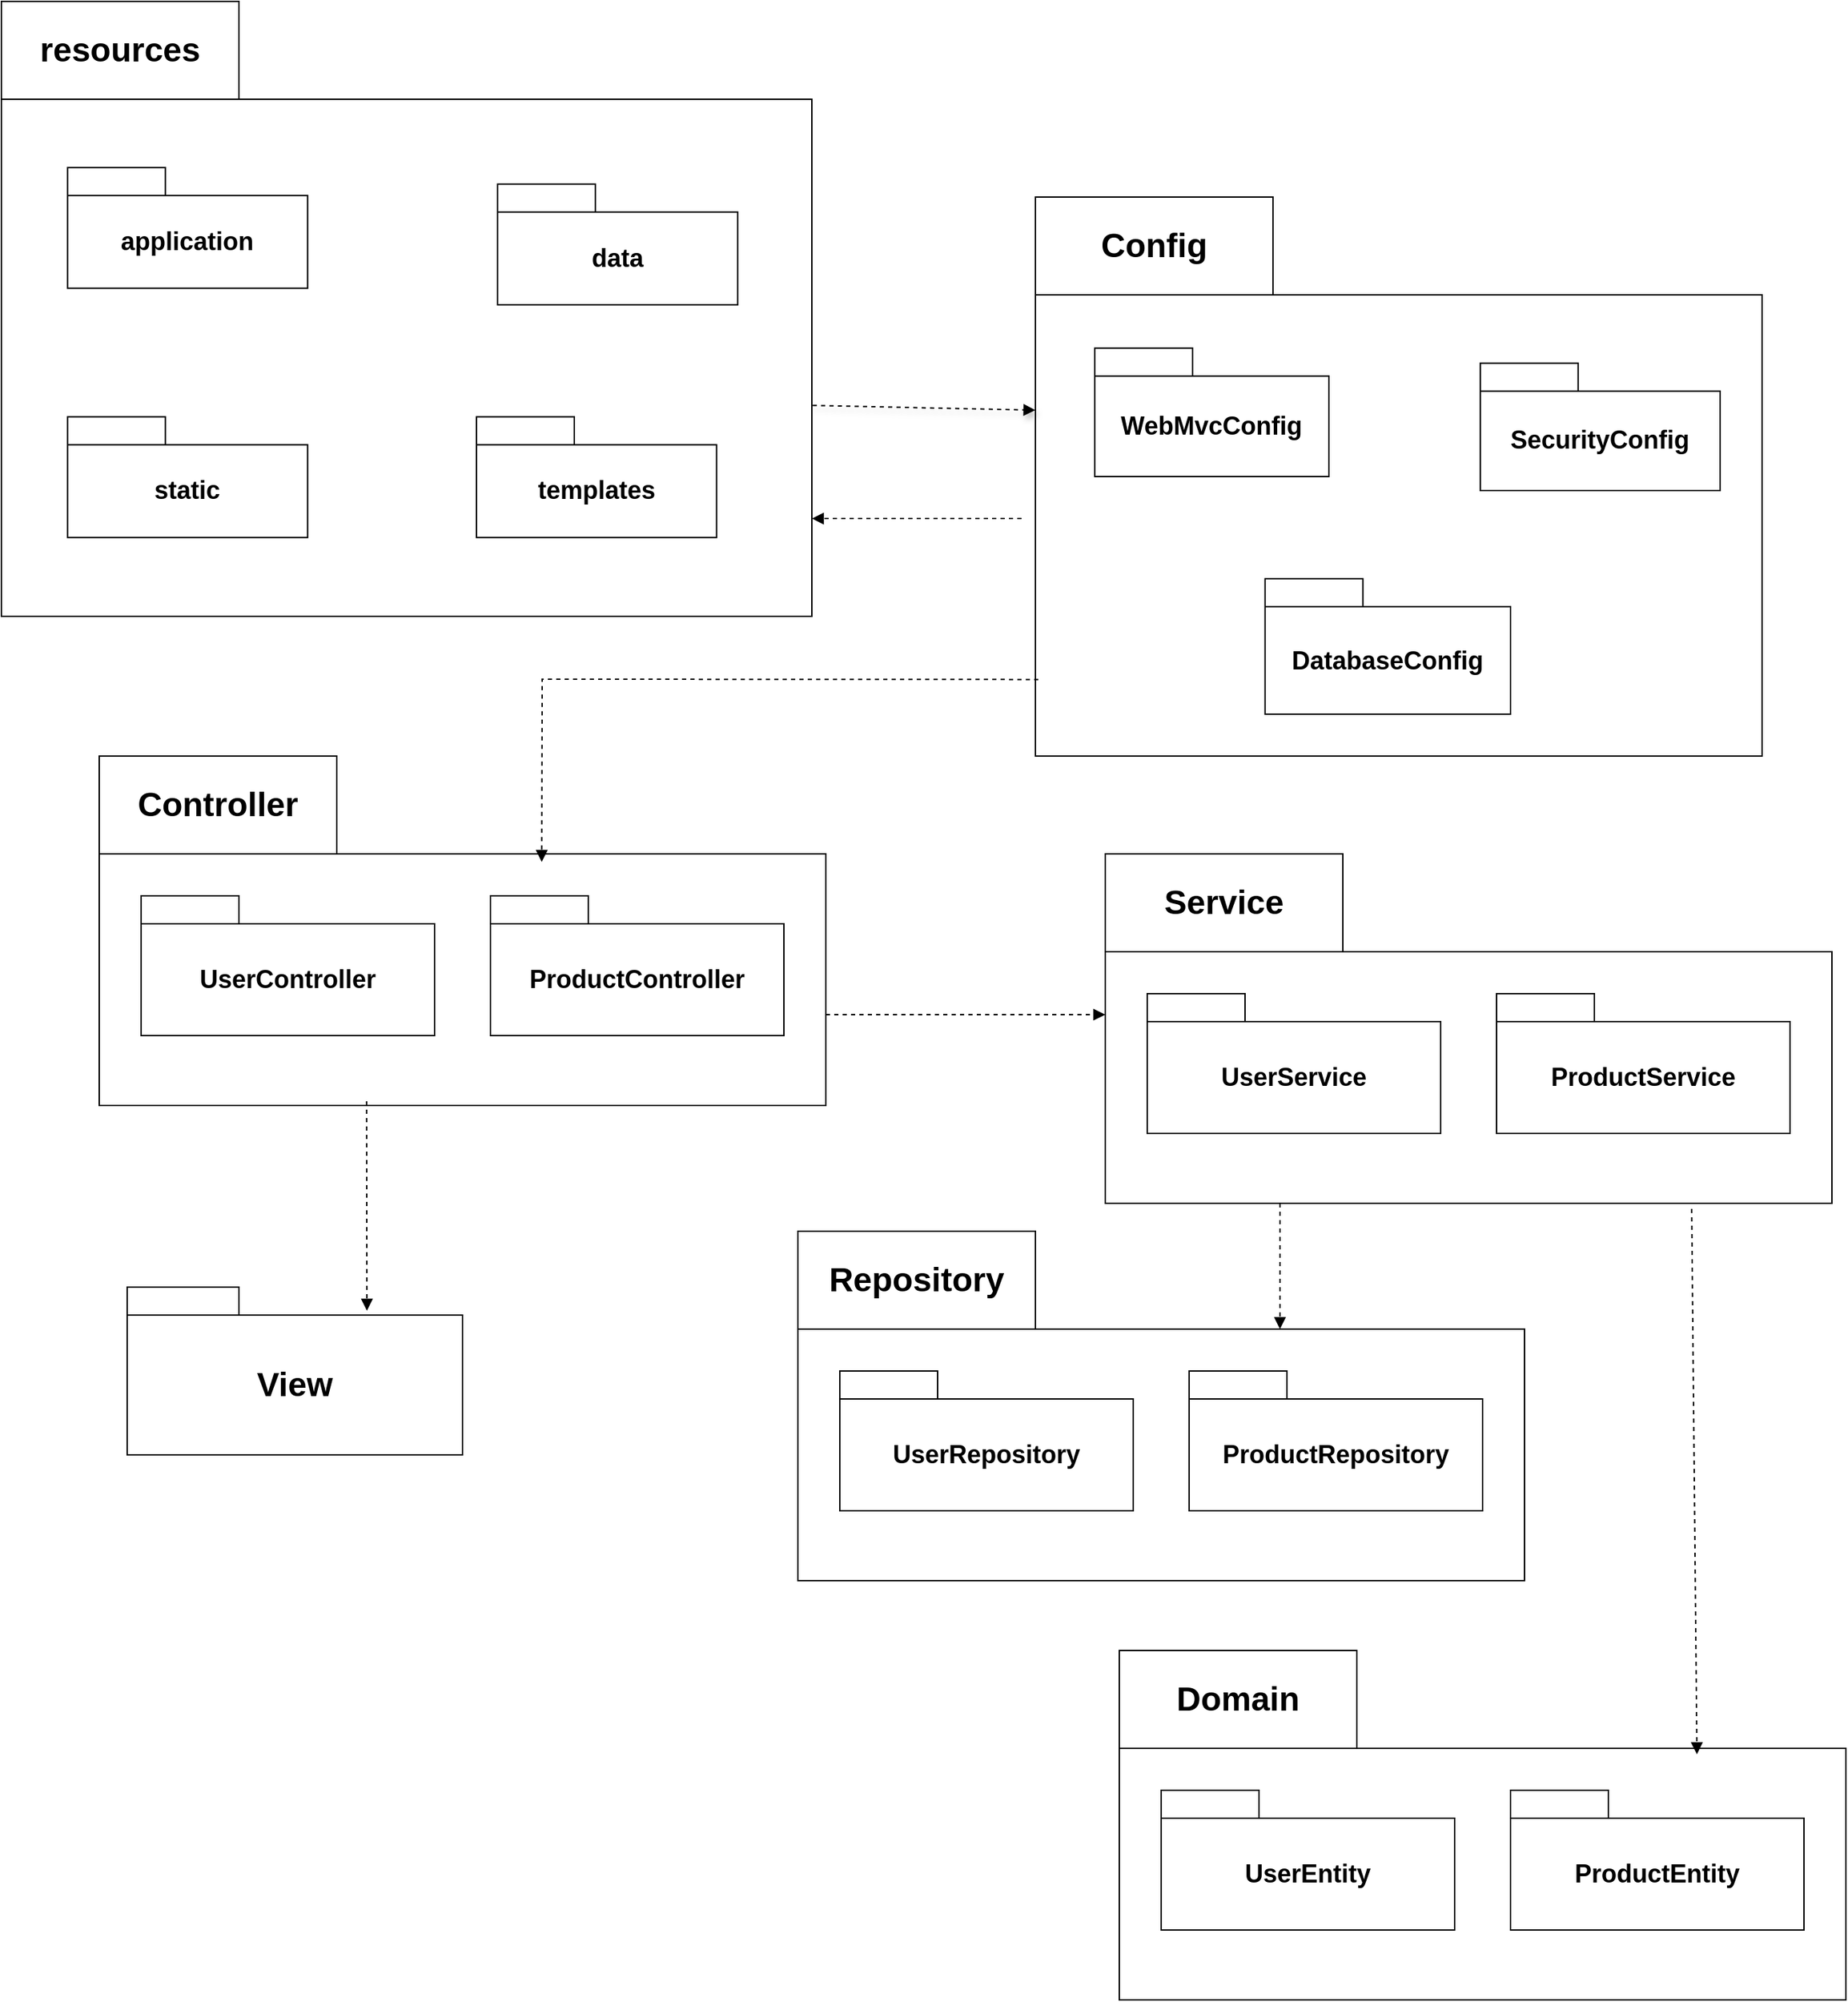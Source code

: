 <mxfile version="27.0.6">
  <diagram name="Trang-1" id="XP94pzDCB3UdfFozU1aE">
    <mxGraphModel dx="3758" dy="771" grid="1" gridSize="10" guides="1" tooltips="1" connect="1" arrows="1" fold="1" page="0" pageScale="1" pageWidth="827" pageHeight="1169" background="none" math="0" shadow="0">
      <root>
        <mxCell id="0" />
        <mxCell id="1" parent="0" />
        <mxCell id="DCvQbMTqniBWGR8e3YSL-45" value="&lt;font style=&quot;font-size: 24px;&quot;&gt;resources&lt;/font&gt;" style="shape=folder;fontStyle=1;tabWidth=170;tabHeight=70;tabPosition=left;html=1;boundedLbl=1;labelInHeader=1;container=1;collapsible=0;whiteSpace=wrap;" vertex="1" parent="1">
          <mxGeometry x="-1070" y="550" width="580" height="440" as="geometry" />
        </mxCell>
        <mxCell id="DCvQbMTqniBWGR8e3YSL-46" value="" style="html=1;strokeColor=none;resizeWidth=1;resizeHeight=1;fillColor=none;part=1;connectable=0;allowArrows=0;deletable=0;whiteSpace=wrap;" vertex="1" parent="DCvQbMTqniBWGR8e3YSL-45">
          <mxGeometry width="580" height="308" relative="1" as="geometry">
            <mxPoint y="30" as="offset" />
          </mxGeometry>
        </mxCell>
        <mxCell id="DCvQbMTqniBWGR8e3YSL-47" value="&lt;font style=&quot;font-size: 18px;&quot;&gt;application&lt;/font&gt;" style="shape=folder;fontStyle=1;tabWidth=70;tabHeight=20;tabPosition=left;html=1;boundedLbl=1;whiteSpace=wrap;" vertex="1" parent="DCvQbMTqniBWGR8e3YSL-45">
          <mxGeometry x="47.347" y="118.919" width="171.81" height="86.276" as="geometry" />
        </mxCell>
        <mxCell id="DCvQbMTqniBWGR8e3YSL-48" value="&lt;font style=&quot;font-size: 18px;&quot;&gt;data&lt;/font&gt;" style="shape=folder;fontStyle=1;tabWidth=70;tabHeight=20;tabPosition=left;html=1;boundedLbl=1;whiteSpace=wrap;" vertex="1" parent="DCvQbMTqniBWGR8e3YSL-45">
          <mxGeometry x="355.102" y="130.811" width="171.81" height="86.276" as="geometry" />
        </mxCell>
        <mxCell id="DCvQbMTqniBWGR8e3YSL-49" value="&lt;font style=&quot;font-size: 18px;&quot;&gt;static&lt;/font&gt;" style="shape=folder;fontStyle=1;tabWidth=70;tabHeight=20;tabPosition=left;html=1;boundedLbl=1;whiteSpace=wrap;" vertex="1" parent="DCvQbMTqniBWGR8e3YSL-45">
          <mxGeometry x="47.347" y="297.297" width="171.81" height="86.276" as="geometry" />
        </mxCell>
        <mxCell id="DCvQbMTqniBWGR8e3YSL-50" value="&lt;font style=&quot;font-size: 18px;&quot;&gt;templates&lt;/font&gt;" style="shape=folder;fontStyle=1;tabWidth=70;tabHeight=20;tabPosition=left;html=1;boundedLbl=1;whiteSpace=wrap;" vertex="1" parent="DCvQbMTqniBWGR8e3YSL-45">
          <mxGeometry x="340.002" y="297.299" width="171.81" height="86.276" as="geometry" />
        </mxCell>
        <mxCell id="DCvQbMTqniBWGR8e3YSL-83" value="&lt;span style=&quot;font-size: 24px;&quot;&gt;Config&lt;/span&gt;" style="shape=folder;fontStyle=1;tabWidth=170;tabHeight=70;tabPosition=left;html=1;boundedLbl=1;labelInHeader=1;container=1;collapsible=0;whiteSpace=wrap;" vertex="1" parent="1">
          <mxGeometry x="-330" y="690" width="520" height="400" as="geometry" />
        </mxCell>
        <mxCell id="DCvQbMTqniBWGR8e3YSL-84" value="" style="html=1;strokeColor=none;resizeWidth=1;resizeHeight=1;fillColor=none;part=1;connectable=0;allowArrows=0;deletable=0;whiteSpace=wrap;" vertex="1" parent="DCvQbMTqniBWGR8e3YSL-83">
          <mxGeometry width="520" height="280" relative="1" as="geometry">
            <mxPoint y="30" as="offset" />
          </mxGeometry>
        </mxCell>
        <mxCell id="DCvQbMTqniBWGR8e3YSL-85" value="&lt;span style=&quot;font-size: 18px;&quot;&gt;WebMvcConfig&lt;/span&gt;" style="shape=folder;fontStyle=1;tabWidth=70;tabHeight=20;tabPosition=left;html=1;boundedLbl=1;whiteSpace=wrap;" vertex="1" parent="DCvQbMTqniBWGR8e3YSL-83">
          <mxGeometry x="42.45" y="108.11" width="167.55" height="91.89" as="geometry" />
        </mxCell>
        <mxCell id="DCvQbMTqniBWGR8e3YSL-86" value="&lt;span style=&quot;font-size: 18px;&quot;&gt;SecurityConfig&lt;/span&gt;" style="shape=folder;fontStyle=1;tabWidth=70;tabHeight=20;tabPosition=left;html=1;boundedLbl=1;whiteSpace=wrap;" vertex="1" parent="DCvQbMTqniBWGR8e3YSL-83">
          <mxGeometry x="318.37" y="118.92" width="171.63" height="91.08" as="geometry" />
        </mxCell>
        <mxCell id="DCvQbMTqniBWGR8e3YSL-87" value="&lt;span style=&quot;font-size: 18px;&quot;&gt;DatabaseConfig&lt;/span&gt;" style="shape=folder;fontStyle=1;tabWidth=70;tabHeight=20;tabPosition=left;html=1;boundedLbl=1;whiteSpace=wrap;" vertex="1" parent="DCvQbMTqniBWGR8e3YSL-83">
          <mxGeometry x="164.33" y="273.17" width="175.67" height="96.83" as="geometry" />
        </mxCell>
        <mxCell id="DCvQbMTqniBWGR8e3YSL-89" value="&lt;span style=&quot;font-size: 24px;&quot;&gt;Controller&lt;/span&gt;" style="shape=folder;fontStyle=1;tabWidth=170;tabHeight=70;tabPosition=left;html=1;boundedLbl=1;labelInHeader=1;container=1;collapsible=0;whiteSpace=wrap;" vertex="1" parent="1">
          <mxGeometry x="-1000" y="1090" width="520" height="250" as="geometry" />
        </mxCell>
        <mxCell id="DCvQbMTqniBWGR8e3YSL-90" value="" style="html=1;strokeColor=none;resizeWidth=1;resizeHeight=1;fillColor=none;part=1;connectable=0;allowArrows=0;deletable=0;whiteSpace=wrap;" vertex="1" parent="DCvQbMTqniBWGR8e3YSL-89">
          <mxGeometry width="520" height="175" relative="1" as="geometry">
            <mxPoint y="30" as="offset" />
          </mxGeometry>
        </mxCell>
        <mxCell id="DCvQbMTqniBWGR8e3YSL-91" value="&lt;span style=&quot;font-size: 18px;&quot;&gt;UserController&lt;/span&gt;" style="shape=folder;fontStyle=1;tabWidth=70;tabHeight=20;tabPosition=left;html=1;boundedLbl=1;whiteSpace=wrap;" vertex="1" parent="DCvQbMTqniBWGR8e3YSL-89">
          <mxGeometry x="30" y="100" width="210" height="100" as="geometry" />
        </mxCell>
        <mxCell id="DCvQbMTqniBWGR8e3YSL-94" value="&lt;span style=&quot;font-size: 18px;&quot;&gt;ProductController&lt;/span&gt;" style="shape=folder;fontStyle=1;tabWidth=70;tabHeight=20;tabPosition=left;html=1;boundedLbl=1;whiteSpace=wrap;" vertex="1" parent="DCvQbMTqniBWGR8e3YSL-89">
          <mxGeometry x="280" y="100" width="210" height="100" as="geometry" />
        </mxCell>
        <mxCell id="DCvQbMTqniBWGR8e3YSL-95" value="&lt;span style=&quot;font-size: 24px;&quot;&gt;Service&lt;/span&gt;" style="shape=folder;fontStyle=1;tabWidth=170;tabHeight=70;tabPosition=left;html=1;boundedLbl=1;labelInHeader=1;container=1;collapsible=0;whiteSpace=wrap;" vertex="1" parent="1">
          <mxGeometry x="-280" y="1160" width="520" height="250" as="geometry" />
        </mxCell>
        <mxCell id="DCvQbMTqniBWGR8e3YSL-96" value="" style="html=1;strokeColor=none;resizeWidth=1;resizeHeight=1;fillColor=none;part=1;connectable=0;allowArrows=0;deletable=0;whiteSpace=wrap;" vertex="1" parent="DCvQbMTqniBWGR8e3YSL-95">
          <mxGeometry width="520" height="175" relative="1" as="geometry">
            <mxPoint y="30" as="offset" />
          </mxGeometry>
        </mxCell>
        <mxCell id="DCvQbMTqniBWGR8e3YSL-97" value="&lt;span style=&quot;font-size: 18px;&quot;&gt;UserService&lt;/span&gt;" style="shape=folder;fontStyle=1;tabWidth=70;tabHeight=20;tabPosition=left;html=1;boundedLbl=1;whiteSpace=wrap;" vertex="1" parent="DCvQbMTqniBWGR8e3YSL-95">
          <mxGeometry x="30" y="100" width="210" height="100" as="geometry" />
        </mxCell>
        <mxCell id="DCvQbMTqniBWGR8e3YSL-98" value="&lt;span style=&quot;font-size: 18px;&quot;&gt;ProductService&lt;/span&gt;" style="shape=folder;fontStyle=1;tabWidth=70;tabHeight=20;tabPosition=left;html=1;boundedLbl=1;whiteSpace=wrap;" vertex="1" parent="DCvQbMTqniBWGR8e3YSL-95">
          <mxGeometry x="280" y="100" width="210" height="100" as="geometry" />
        </mxCell>
        <mxCell id="DCvQbMTqniBWGR8e3YSL-104" value="&lt;span style=&quot;font-size: 24px;&quot;&gt;Repository&lt;/span&gt;" style="shape=folder;fontStyle=1;tabWidth=170;tabHeight=70;tabPosition=left;html=1;boundedLbl=1;labelInHeader=1;container=1;collapsible=0;whiteSpace=wrap;" vertex="1" parent="1">
          <mxGeometry x="-500" y="1430" width="520" height="250" as="geometry" />
        </mxCell>
        <mxCell id="DCvQbMTqniBWGR8e3YSL-105" value="" style="html=1;strokeColor=none;resizeWidth=1;resizeHeight=1;fillColor=none;part=1;connectable=0;allowArrows=0;deletable=0;whiteSpace=wrap;" vertex="1" parent="DCvQbMTqniBWGR8e3YSL-104">
          <mxGeometry width="520" height="175" relative="1" as="geometry">
            <mxPoint y="30" as="offset" />
          </mxGeometry>
        </mxCell>
        <mxCell id="DCvQbMTqniBWGR8e3YSL-106" value="&lt;span style=&quot;font-size: 18px;&quot;&gt;UserRepository&lt;/span&gt;" style="shape=folder;fontStyle=1;tabWidth=70;tabHeight=20;tabPosition=left;html=1;boundedLbl=1;whiteSpace=wrap;" vertex="1" parent="DCvQbMTqniBWGR8e3YSL-104">
          <mxGeometry x="30" y="100" width="210" height="100" as="geometry" />
        </mxCell>
        <mxCell id="DCvQbMTqniBWGR8e3YSL-107" value="&lt;span style=&quot;font-size: 18px;&quot;&gt;ProductRepository&lt;/span&gt;" style="shape=folder;fontStyle=1;tabWidth=70;tabHeight=20;tabPosition=left;html=1;boundedLbl=1;whiteSpace=wrap;" vertex="1" parent="DCvQbMTqniBWGR8e3YSL-104">
          <mxGeometry x="280" y="100" width="210" height="100" as="geometry" />
        </mxCell>
        <mxCell id="DCvQbMTqniBWGR8e3YSL-108" value="&lt;span style=&quot;font-size: 24px;&quot;&gt;Domain&lt;/span&gt;" style="shape=folder;fontStyle=1;tabWidth=170;tabHeight=70;tabPosition=left;html=1;boundedLbl=1;labelInHeader=1;container=1;collapsible=0;whiteSpace=wrap;" vertex="1" parent="1">
          <mxGeometry x="-270" y="1730" width="520" height="250" as="geometry" />
        </mxCell>
        <mxCell id="DCvQbMTqniBWGR8e3YSL-109" value="" style="html=1;strokeColor=none;resizeWidth=1;resizeHeight=1;fillColor=none;part=1;connectable=0;allowArrows=0;deletable=0;whiteSpace=wrap;" vertex="1" parent="DCvQbMTqniBWGR8e3YSL-108">
          <mxGeometry width="520" height="175" relative="1" as="geometry">
            <mxPoint y="30" as="offset" />
          </mxGeometry>
        </mxCell>
        <mxCell id="DCvQbMTqniBWGR8e3YSL-110" value="&lt;span style=&quot;font-size: 18px;&quot;&gt;UserEntity&lt;/span&gt;" style="shape=folder;fontStyle=1;tabWidth=70;tabHeight=20;tabPosition=left;html=1;boundedLbl=1;whiteSpace=wrap;" vertex="1" parent="DCvQbMTqniBWGR8e3YSL-108">
          <mxGeometry x="30" y="100" width="210" height="100" as="geometry" />
        </mxCell>
        <mxCell id="DCvQbMTqniBWGR8e3YSL-111" value="&lt;span style=&quot;font-size: 18px;&quot;&gt;ProductEntity&lt;/span&gt;" style="shape=folder;fontStyle=1;tabWidth=70;tabHeight=20;tabPosition=left;html=1;boundedLbl=1;whiteSpace=wrap;" vertex="1" parent="DCvQbMTqniBWGR8e3YSL-108">
          <mxGeometry x="280" y="100" width="210" height="100" as="geometry" />
        </mxCell>
        <mxCell id="DCvQbMTqniBWGR8e3YSL-112" value="" style="html=1;verticalAlign=bottom;labelBackgroundColor=none;endArrow=block;endFill=1;dashed=1;rounded=0;exitX=1.001;exitY=0.657;exitDx=0;exitDy=0;exitPerimeter=0;entryX=0;entryY=0;entryDx=0;entryDy=152.5;entryPerimeter=0;shadow=1;" edge="1" parent="1" source="DCvQbMTqniBWGR8e3YSL-45" target="DCvQbMTqniBWGR8e3YSL-83">
          <mxGeometry width="160" relative="1" as="geometry">
            <mxPoint x="-440" y="810" as="sourcePoint" />
            <mxPoint x="-280" y="810" as="targetPoint" />
          </mxGeometry>
        </mxCell>
        <mxCell id="DCvQbMTqniBWGR8e3YSL-113" value="" style="html=1;verticalAlign=bottom;labelBackgroundColor=none;endArrow=block;endFill=1;dashed=1;rounded=0;entryX=1;entryY=0.841;entryDx=0;entryDy=0;entryPerimeter=0;" edge="1" parent="1" target="DCvQbMTqniBWGR8e3YSL-45">
          <mxGeometry width="160" relative="1" as="geometry">
            <mxPoint x="-340" y="920" as="sourcePoint" />
            <mxPoint x="-241" y="844" as="targetPoint" />
          </mxGeometry>
        </mxCell>
        <mxCell id="DCvQbMTqniBWGR8e3YSL-114" value="" style="html=1;verticalAlign=bottom;labelBackgroundColor=none;endArrow=block;endFill=1;dashed=1;rounded=0;exitX=0.004;exitY=0.863;exitDx=0;exitDy=0;exitPerimeter=0;entryX=0.609;entryY=0.303;entryDx=0;entryDy=0;entryPerimeter=0;" edge="1" parent="1" source="DCvQbMTqniBWGR8e3YSL-83" target="DCvQbMTqniBWGR8e3YSL-89">
          <mxGeometry width="160" relative="1" as="geometry">
            <mxPoint x="-260" y="1000" as="sourcePoint" />
            <mxPoint x="-700" y="1035" as="targetPoint" />
            <Array as="points">
              <mxPoint x="-683" y="1035" />
            </Array>
          </mxGeometry>
        </mxCell>
        <mxCell id="DCvQbMTqniBWGR8e3YSL-115" value="" style="html=1;verticalAlign=bottom;labelBackgroundColor=none;endArrow=block;endFill=1;dashed=1;rounded=0;entryX=0.715;entryY=0.141;entryDx=0;entryDy=0;entryPerimeter=0;exitX=0.368;exitY=0.988;exitDx=0;exitDy=0;exitPerimeter=0;" edge="1" parent="1" source="DCvQbMTqniBWGR8e3YSL-89" target="DCvQbMTqniBWGR8e3YSL-121">
          <mxGeometry width="160" relative="1" as="geometry">
            <mxPoint x="-845" y="1341" as="sourcePoint" />
            <mxPoint x="-815" y="1480" as="targetPoint" />
            <Array as="points" />
          </mxGeometry>
        </mxCell>
        <mxCell id="DCvQbMTqniBWGR8e3YSL-116" value="" style="html=1;verticalAlign=bottom;labelBackgroundColor=none;endArrow=block;endFill=1;dashed=1;rounded=0;entryX=0;entryY=0;entryDx=0;entryDy=115;entryPerimeter=0;exitX=1;exitY=0.74;exitDx=0;exitDy=0;exitPerimeter=0;" edge="1" parent="1" source="DCvQbMTqniBWGR8e3YSL-89" target="DCvQbMTqniBWGR8e3YSL-95">
          <mxGeometry width="160" relative="1" as="geometry">
            <mxPoint x="-476" y="1270" as="sourcePoint" />
            <mxPoint x="-284" y="1290" as="targetPoint" />
            <Array as="points" />
          </mxGeometry>
        </mxCell>
        <mxCell id="DCvQbMTqniBWGR8e3YSL-117" value="" style="html=1;verticalAlign=bottom;labelBackgroundColor=none;endArrow=block;endFill=1;dashed=1;rounded=0;entryX=0.795;entryY=0.297;entryDx=0;entryDy=0;entryPerimeter=0;exitX=0.807;exitY=1.016;exitDx=0;exitDy=0;exitPerimeter=0;" edge="1" parent="1" source="DCvQbMTqniBWGR8e3YSL-95" target="DCvQbMTqniBWGR8e3YSL-108">
          <mxGeometry width="160" relative="1" as="geometry">
            <mxPoint x="260" y="1460" as="sourcePoint" />
            <mxPoint x="460" y="1460" as="targetPoint" />
            <Array as="points" />
          </mxGeometry>
        </mxCell>
        <mxCell id="DCvQbMTqniBWGR8e3YSL-118" value="" style="html=1;verticalAlign=bottom;labelBackgroundColor=none;endArrow=block;endFill=1;dashed=1;rounded=0;entryX=0;entryY=0;entryDx=345;entryDy=70;entryPerimeter=0;" edge="1" parent="1" target="DCvQbMTqniBWGR8e3YSL-104">
          <mxGeometry width="160" relative="1" as="geometry">
            <mxPoint x="-155" y="1410" as="sourcePoint" />
            <mxPoint x="163" y="1920" as="targetPoint" />
            <Array as="points" />
          </mxGeometry>
        </mxCell>
        <mxCell id="DCvQbMTqniBWGR8e3YSL-121" value="&lt;font style=&quot;font-size: 24px;&quot;&gt;View&lt;/font&gt;" style="shape=folder;fontStyle=1;tabWidth=80;tabHeight=20;tabPosition=left;html=1;boundedLbl=1;whiteSpace=wrap;" vertex="1" parent="1">
          <mxGeometry x="-980" y="1470" width="240" height="120" as="geometry" />
        </mxCell>
      </root>
    </mxGraphModel>
  </diagram>
</mxfile>

